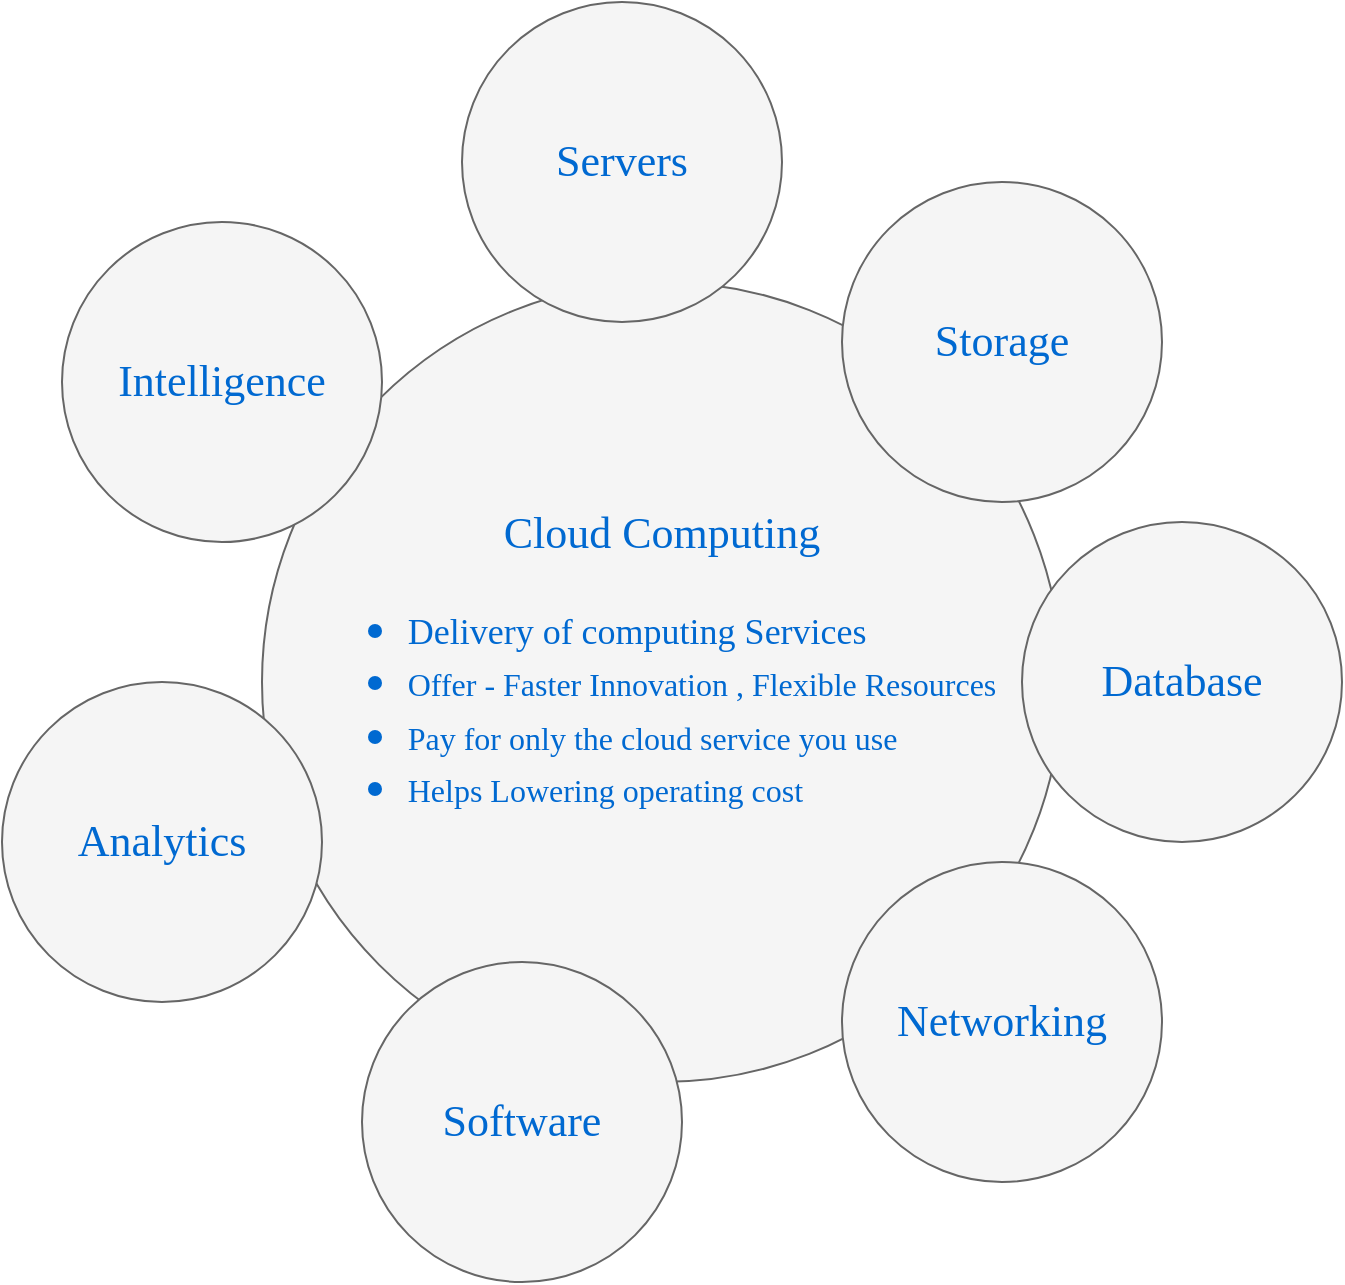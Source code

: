<mxfile version="16.2.7" type="github">
  <diagram name="Page-1" id="dd472eb7-4b8b-5cd9-a60b-b15522922e76">
    <mxGraphModel dx="1038" dy="579" grid="1" gridSize="10" guides="1" tooltips="1" connect="1" arrows="1" fold="1" page="1" pageScale="1" pageWidth="1100" pageHeight="850" background="none" math="0" shadow="0">
      <root>
        <mxCell id="0" />
        <mxCell id="1" parent="0" />
        <mxCell id="374e34682ed331ee-1" value="Cloud Computing&lt;br&gt;&lt;ul&gt;&lt;li style=&quot;text-align: left&quot;&gt;&lt;span style=&quot;font-size: 18px&quot;&gt;Delivery of computing Services&lt;/span&gt;&lt;/li&gt;&lt;li style=&quot;text-align: left&quot;&gt;&lt;span style=&quot;font-size: medium&quot;&gt;Offer - Faster Innovation , Flexible Resources&lt;/span&gt;&lt;/li&gt;&lt;li style=&quot;text-align: left&quot;&gt;&lt;span style=&quot;font-size: medium&quot;&gt;Pay for only the cloud service you use&lt;/span&gt;&lt;/li&gt;&lt;li style=&quot;text-align: left&quot;&gt;&lt;span style=&quot;font-size: medium&quot;&gt;Helps Lowering operating cost&lt;/span&gt;&lt;/li&gt;&lt;/ul&gt;" style="ellipse;whiteSpace=wrap;html=1;rounded=0;shadow=0;dashed=0;comic=0;fontFamily=Verdana;fontSize=22;fontColor=#0069D1;fillColor=#f5f5f5;strokeColor=#666666;" parent="1" vertex="1">
          <mxGeometry x="330" y="180" width="400" height="400" as="geometry" />
        </mxCell>
        <mxCell id="45236fa5f4b8e91a-1" value="Servers" style="ellipse;whiteSpace=wrap;html=1;rounded=0;shadow=0;dashed=0;comic=0;fontFamily=Verdana;fontSize=22;fontColor=#0069D1;fillColor=#f5f5f5;strokeColor=#666666;" parent="1" vertex="1">
          <mxGeometry x="430" y="40" width="160" height="160" as="geometry" />
        </mxCell>
        <mxCell id="45236fa5f4b8e91a-2" value="Software" style="ellipse;whiteSpace=wrap;html=1;rounded=0;shadow=0;dashed=0;comic=0;fontFamily=Verdana;fontSize=22;fontColor=#0069D1;fillColor=#f5f5f5;strokeColor=#666666;" parent="1" vertex="1">
          <mxGeometry x="380" y="520" width="160" height="160" as="geometry" />
        </mxCell>
        <mxCell id="45236fa5f4b8e91a-3" value="Database" style="ellipse;whiteSpace=wrap;html=1;rounded=0;shadow=0;dashed=0;comic=0;fontFamily=Verdana;fontSize=22;fontColor=#0069D1;fillColor=#f5f5f5;strokeColor=#666666;" parent="1" vertex="1">
          <mxGeometry x="710" y="300" width="160" height="160" as="geometry" />
        </mxCell>
        <mxCell id="45236fa5f4b8e91a-4" value="Intelligence" style="ellipse;whiteSpace=wrap;html=1;rounded=0;shadow=0;dashed=0;comic=0;fontFamily=Verdana;fontSize=22;fontColor=#0069D1;fillColor=#f5f5f5;strokeColor=#666666;" parent="1" vertex="1">
          <mxGeometry x="230" y="150" width="160" height="160" as="geometry" />
        </mxCell>
        <mxCell id="45236fa5f4b8e91a-6" value="Storage" style="ellipse;whiteSpace=wrap;html=1;rounded=0;shadow=0;dashed=0;comic=0;fontFamily=Verdana;fontSize=22;fontColor=#0069D1;fillColor=#f5f5f5;strokeColor=#666666;" parent="1" vertex="1">
          <mxGeometry x="620" y="130" width="160" height="160" as="geometry" />
        </mxCell>
        <mxCell id="45236fa5f4b8e91a-7" value="Networking" style="ellipse;whiteSpace=wrap;html=1;rounded=0;shadow=0;dashed=0;comic=0;fontFamily=Verdana;fontSize=22;fontColor=#0069D1;fillColor=#f5f5f5;strokeColor=#666666;" parent="1" vertex="1">
          <mxGeometry x="620" y="470" width="160" height="160" as="geometry" />
        </mxCell>
        <mxCell id="45236fa5f4b8e91a-8" value="Analytics" style="ellipse;whiteSpace=wrap;html=1;rounded=0;shadow=0;dashed=0;comic=0;fontFamily=Verdana;fontSize=22;fontColor=#0069D1;fillColor=#f5f5f5;strokeColor=#666666;" parent="1" vertex="1">
          <mxGeometry x="200" y="380" width="160" height="160" as="geometry" />
        </mxCell>
      </root>
    </mxGraphModel>
  </diagram>
</mxfile>
